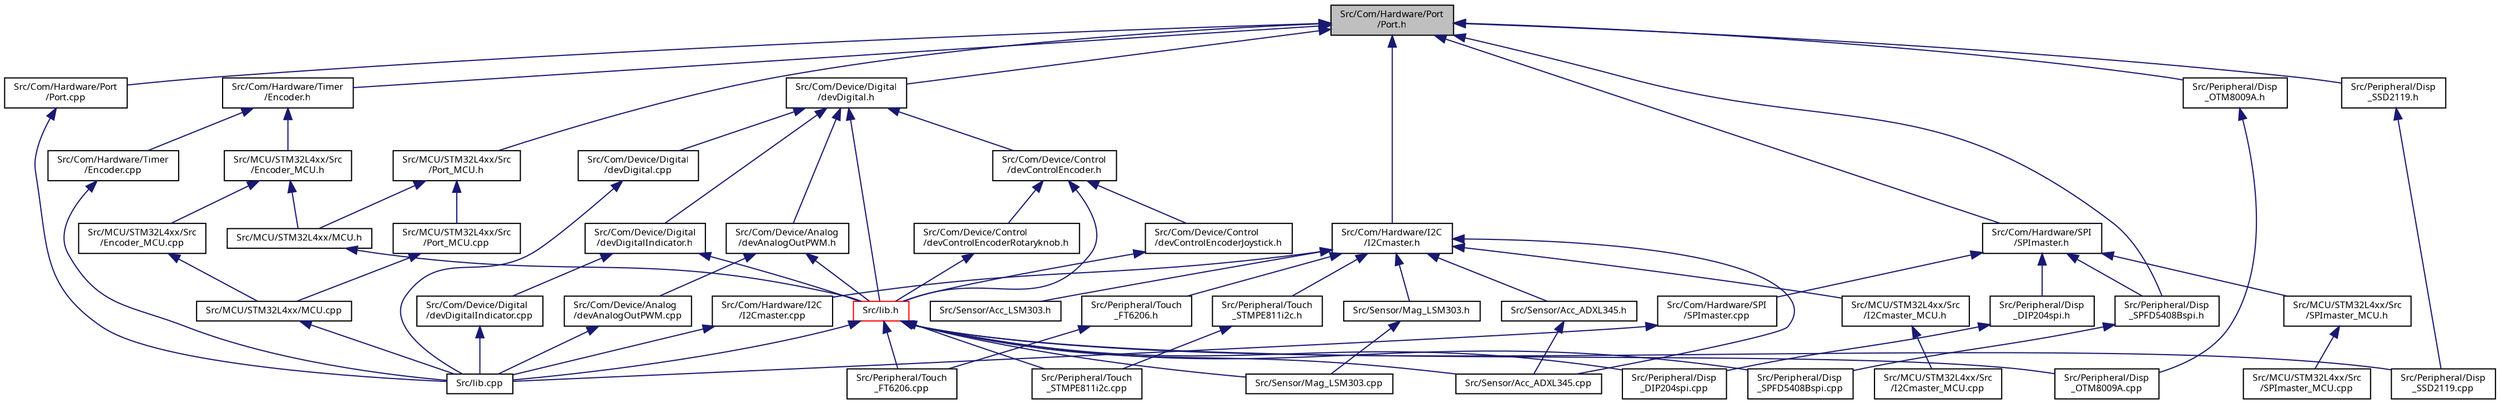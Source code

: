 digraph "Src/Com/Hardware/Port/Port.h"
{
  edge [fontname="Sans",fontsize="8",labelfontname="Sans",labelfontsize="8"];
  node [fontname="Sans",fontsize="8",shape=record];
  Node1 [label="Src/Com/Hardware/Port\l/Port.h",height=0.2,width=0.4,color="black", fillcolor="grey75", style="filled", fontcolor="black"];
  Node1 -> Node2 [dir="back",color="midnightblue",fontsize="8",style="solid",fontname="Sans"];
  Node2 [label="Src/Com/Device/Digital\l/devDigital.h",height=0.2,width=0.4,color="black", fillcolor="white", style="filled",URL="$dev_digital_8h.html"];
  Node2 -> Node3 [dir="back",color="midnightblue",fontsize="8",style="solid",fontname="Sans"];
  Node3 [label="Src/Com/Device/Analog\l/devAnalogOutPWM.h",height=0.2,width=0.4,color="black", fillcolor="white", style="filled",URL="$dev_analog_out_p_w_m_8h.html"];
  Node3 -> Node4 [dir="back",color="midnightblue",fontsize="8",style="solid",fontname="Sans"];
  Node4 [label="Src/lib.h",height=0.2,width=0.4,color="red", fillcolor="white", style="filled",URL="$lib_8h.html",tooltip="Library main include file. "];
  Node4 -> Node5 [dir="back",color="midnightblue",fontsize="8",style="solid",fontname="Sans"];
  Node5 [label="Src/lib.cpp",height=0.2,width=0.4,color="black", fillcolor="white", style="filled",URL="$lib_8cpp.html",tooltip="Summary of complete library code. "];
  Node4 -> Node6 [dir="back",color="midnightblue",fontsize="8",style="solid",fontname="Sans"];
  Node6 [label="Src/Peripheral/Disp\l_DIP204spi.cpp",height=0.2,width=0.4,color="black", fillcolor="white", style="filled",URL="$_disp___d_i_p204spi_8cpp.html"];
  Node4 -> Node7 [dir="back",color="midnightblue",fontsize="8",style="solid",fontname="Sans"];
  Node7 [label="Src/Peripheral/Disp\l_OTM8009A.cpp",height=0.2,width=0.4,color="black", fillcolor="white", style="filled",URL="$_disp___o_t_m8009_a_8cpp.html"];
  Node4 -> Node8 [dir="back",color="midnightblue",fontsize="8",style="solid",fontname="Sans"];
  Node8 [label="Src/Peripheral/Disp\l_SPFD5408Bspi.cpp",height=0.2,width=0.4,color="black", fillcolor="white", style="filled",URL="$_disp___s_p_f_d5408_bspi_8cpp.html"];
  Node4 -> Node9 [dir="back",color="midnightblue",fontsize="8",style="solid",fontname="Sans"];
  Node9 [label="Src/Peripheral/Disp\l_SSD2119.cpp",height=0.2,width=0.4,color="black", fillcolor="white", style="filled",URL="$_disp___s_s_d2119_8cpp.html"];
  Node4 -> Node10 [dir="back",color="midnightblue",fontsize="8",style="solid",fontname="Sans"];
  Node10 [label="Src/Peripheral/Touch\l_FT6206.cpp",height=0.2,width=0.4,color="black", fillcolor="white", style="filled",URL="$_touch___f_t6206_8cpp.html"];
  Node4 -> Node11 [dir="back",color="midnightblue",fontsize="8",style="solid",fontname="Sans"];
  Node11 [label="Src/Peripheral/Touch\l_STMPE811i2c.cpp",height=0.2,width=0.4,color="black", fillcolor="white", style="filled",URL="$_touch___s_t_m_p_e811i2c_8cpp.html"];
  Node4 -> Node12 [dir="back",color="midnightblue",fontsize="8",style="solid",fontname="Sans"];
  Node12 [label="Src/Sensor/Acc_ADXL345.cpp",height=0.2,width=0.4,color="black", fillcolor="white", style="filled",URL="$_acc___a_d_x_l345_8cpp.html"];
  Node4 -> Node13 [dir="back",color="midnightblue",fontsize="8",style="solid",fontname="Sans"];
  Node13 [label="Src/Sensor/Mag_LSM303.cpp",height=0.2,width=0.4,color="black", fillcolor="white", style="filled",URL="$_mag___l_s_m303_8cpp.html"];
  Node3 -> Node14 [dir="back",color="midnightblue",fontsize="8",style="solid",fontname="Sans"];
  Node14 [label="Src/Com/Device/Analog\l/devAnalogOutPWM.cpp",height=0.2,width=0.4,color="black", fillcolor="white", style="filled",URL="$dev_analog_out_p_w_m_8cpp.html"];
  Node14 -> Node5 [dir="back",color="midnightblue",fontsize="8",style="solid",fontname="Sans"];
  Node2 -> Node4 [dir="back",color="midnightblue",fontsize="8",style="solid",fontname="Sans"];
  Node2 -> Node15 [dir="back",color="midnightblue",fontsize="8",style="solid",fontname="Sans"];
  Node15 [label="Src/Com/Device/Digital\l/devDigitalIndicator.h",height=0.2,width=0.4,color="black", fillcolor="white", style="filled",URL="$dev_digital_indicator_8h.html"];
  Node15 -> Node4 [dir="back",color="midnightblue",fontsize="8",style="solid",fontname="Sans"];
  Node15 -> Node16 [dir="back",color="midnightblue",fontsize="8",style="solid",fontname="Sans"];
  Node16 [label="Src/Com/Device/Digital\l/devDigitalIndicator.cpp",height=0.2,width=0.4,color="black", fillcolor="white", style="filled",URL="$dev_digital_indicator_8cpp_source.html"];
  Node16 -> Node5 [dir="back",color="midnightblue",fontsize="8",style="solid",fontname="Sans"];
  Node2 -> Node17 [dir="back",color="midnightblue",fontsize="8",style="solid",fontname="Sans"];
  Node17 [label="Src/Com/Device/Control\l/devControlEncoder.h",height=0.2,width=0.4,color="black", fillcolor="white", style="filled",URL="$dev_control_encoder_8h.html"];
  Node17 -> Node4 [dir="back",color="midnightblue",fontsize="8",style="solid",fontname="Sans"];
  Node17 -> Node18 [dir="back",color="midnightblue",fontsize="8",style="solid",fontname="Sans"];
  Node18 [label="Src/Com/Device/Control\l/devControlEncoderJoystick.h",height=0.2,width=0.4,color="black", fillcolor="white", style="filled",URL="$dev_control_encoder_joystick_8h.html"];
  Node18 -> Node4 [dir="back",color="midnightblue",fontsize="8",style="solid",fontname="Sans"];
  Node17 -> Node19 [dir="back",color="midnightblue",fontsize="8",style="solid",fontname="Sans"];
  Node19 [label="Src/Com/Device/Control\l/devControlEncoderRotaryknob.h",height=0.2,width=0.4,color="black", fillcolor="white", style="filled",URL="$dev_control_encoder_rotaryknob_8h.html"];
  Node19 -> Node4 [dir="back",color="midnightblue",fontsize="8",style="solid",fontname="Sans"];
  Node2 -> Node20 [dir="back",color="midnightblue",fontsize="8",style="solid",fontname="Sans"];
  Node20 [label="Src/Com/Device/Digital\l/devDigital.cpp",height=0.2,width=0.4,color="black", fillcolor="white", style="filled",URL="$dev_digital_8cpp.html"];
  Node20 -> Node5 [dir="back",color="midnightblue",fontsize="8",style="solid",fontname="Sans"];
  Node1 -> Node21 [dir="back",color="midnightblue",fontsize="8",style="solid",fontname="Sans"];
  Node21 [label="Src/Com/Hardware/Timer\l/Encoder.h",height=0.2,width=0.4,color="black", fillcolor="white", style="filled",URL="$_encoder_8h.html"];
  Node21 -> Node22 [dir="back",color="midnightblue",fontsize="8",style="solid",fontname="Sans"];
  Node22 [label="Src/Com/Hardware/Timer\l/Encoder.cpp",height=0.2,width=0.4,color="black", fillcolor="white", style="filled",URL="$_encoder_8cpp.html"];
  Node22 -> Node5 [dir="back",color="midnightblue",fontsize="8",style="solid",fontname="Sans"];
  Node21 -> Node23 [dir="back",color="midnightblue",fontsize="8",style="solid",fontname="Sans"];
  Node23 [label="Src/MCU/STM32L4xx/Src\l/Encoder_MCU.h",height=0.2,width=0.4,color="black", fillcolor="white", style="filled",URL="$_encoder___m_c_u_8h.html"];
  Node23 -> Node24 [dir="back",color="midnightblue",fontsize="8",style="solid",fontname="Sans"];
  Node24 [label="Src/MCU/STM32L4xx/Src\l/Encoder_MCU.cpp",height=0.2,width=0.4,color="black", fillcolor="white", style="filled",URL="$_encoder___m_c_u_8cpp.html"];
  Node24 -> Node25 [dir="back",color="midnightblue",fontsize="8",style="solid",fontname="Sans"];
  Node25 [label="Src/MCU/STM32L4xx/MCU.cpp",height=0.2,width=0.4,color="black", fillcolor="white", style="filled",URL="$_m_c_u_8cpp_source.html"];
  Node25 -> Node5 [dir="back",color="midnightblue",fontsize="8",style="solid",fontname="Sans"];
  Node23 -> Node26 [dir="back",color="midnightblue",fontsize="8",style="solid",fontname="Sans"];
  Node26 [label="Src/MCU/STM32L4xx/MCU.h",height=0.2,width=0.4,color="black", fillcolor="white", style="filled",URL="$_m_c_u_8h_source.html"];
  Node26 -> Node4 [dir="back",color="midnightblue",fontsize="8",style="solid",fontname="Sans"];
  Node1 -> Node27 [dir="back",color="midnightblue",fontsize="8",style="solid",fontname="Sans"];
  Node27 [label="Src/Com/Hardware/I2C\l/I2Cmaster.h",height=0.2,width=0.4,color="black", fillcolor="white", style="filled",URL="$_i2_cmaster_8h.html"];
  Node27 -> Node28 [dir="back",color="midnightblue",fontsize="8",style="solid",fontname="Sans"];
  Node28 [label="Src/Com/Hardware/I2C\l/I2Cmaster.cpp",height=0.2,width=0.4,color="black", fillcolor="white", style="filled",URL="$_i2_cmaster_8cpp.html"];
  Node28 -> Node5 [dir="back",color="midnightblue",fontsize="8",style="solid",fontname="Sans"];
  Node27 -> Node29 [dir="back",color="midnightblue",fontsize="8",style="solid",fontname="Sans"];
  Node29 [label="Src/MCU/STM32L4xx/Src\l/I2Cmaster_MCU.h",height=0.2,width=0.4,color="black", fillcolor="white", style="filled",URL="$_i2_cmaster___m_c_u_8h.html"];
  Node29 -> Node30 [dir="back",color="midnightblue",fontsize="8",style="solid",fontname="Sans"];
  Node30 [label="Src/MCU/STM32L4xx/Src\l/I2Cmaster_MCU.cpp",height=0.2,width=0.4,color="black", fillcolor="white", style="filled",URL="$_i2_cmaster___m_c_u_8cpp.html"];
  Node27 -> Node31 [dir="back",color="midnightblue",fontsize="8",style="solid",fontname="Sans"];
  Node31 [label="Src/Peripheral/Touch\l_FT6206.h",height=0.2,width=0.4,color="black", fillcolor="white", style="filled",URL="$_touch___f_t6206_8h.html"];
  Node31 -> Node10 [dir="back",color="midnightblue",fontsize="8",style="solid",fontname="Sans"];
  Node27 -> Node32 [dir="back",color="midnightblue",fontsize="8",style="solid",fontname="Sans"];
  Node32 [label="Src/Peripheral/Touch\l_STMPE811i2c.h",height=0.2,width=0.4,color="black", fillcolor="white", style="filled",URL="$_touch___s_t_m_p_e811i2c_8h.html"];
  Node32 -> Node11 [dir="back",color="midnightblue",fontsize="8",style="solid",fontname="Sans"];
  Node27 -> Node12 [dir="back",color="midnightblue",fontsize="8",style="solid",fontname="Sans"];
  Node27 -> Node33 [dir="back",color="midnightblue",fontsize="8",style="solid",fontname="Sans"];
  Node33 [label="Src/Sensor/Acc_ADXL345.h",height=0.2,width=0.4,color="black", fillcolor="white", style="filled",URL="$_acc___a_d_x_l345_8h.html"];
  Node33 -> Node12 [dir="back",color="midnightblue",fontsize="8",style="solid",fontname="Sans"];
  Node27 -> Node34 [dir="back",color="midnightblue",fontsize="8",style="solid",fontname="Sans"];
  Node34 [label="Src/Sensor/Acc_LSM303.h",height=0.2,width=0.4,color="black", fillcolor="white", style="filled",URL="$_acc___l_s_m303_8h.html"];
  Node27 -> Node35 [dir="back",color="midnightblue",fontsize="8",style="solid",fontname="Sans"];
  Node35 [label="Src/Sensor/Mag_LSM303.h",height=0.2,width=0.4,color="black", fillcolor="white", style="filled",URL="$_mag___l_s_m303_8h.html"];
  Node35 -> Node13 [dir="back",color="midnightblue",fontsize="8",style="solid",fontname="Sans"];
  Node1 -> Node36 [dir="back",color="midnightblue",fontsize="8",style="solid",fontname="Sans"];
  Node36 [label="Src/Com/Hardware/Port\l/Port.cpp",height=0.2,width=0.4,color="black", fillcolor="white", style="filled",URL="$_port_8cpp.html"];
  Node36 -> Node5 [dir="back",color="midnightblue",fontsize="8",style="solid",fontname="Sans"];
  Node1 -> Node37 [dir="back",color="midnightblue",fontsize="8",style="solid",fontname="Sans"];
  Node37 [label="Src/Com/Hardware/SPI\l/SPImaster.h",height=0.2,width=0.4,color="black", fillcolor="white", style="filled",URL="$_s_p_imaster_8h.html"];
  Node37 -> Node38 [dir="back",color="midnightblue",fontsize="8",style="solid",fontname="Sans"];
  Node38 [label="Src/Com/Hardware/SPI\l/SPImaster.cpp",height=0.2,width=0.4,color="black", fillcolor="white", style="filled",URL="$_s_p_imaster_8cpp.html"];
  Node38 -> Node5 [dir="back",color="midnightblue",fontsize="8",style="solid",fontname="Sans"];
  Node37 -> Node39 [dir="back",color="midnightblue",fontsize="8",style="solid",fontname="Sans"];
  Node39 [label="Src/MCU/STM32L4xx/Src\l/SPImaster_MCU.h",height=0.2,width=0.4,color="black", fillcolor="white", style="filled",URL="$_s_p_imaster___m_c_u_8h.html"];
  Node39 -> Node40 [dir="back",color="midnightblue",fontsize="8",style="solid",fontname="Sans"];
  Node40 [label="Src/MCU/STM32L4xx/Src\l/SPImaster_MCU.cpp",height=0.2,width=0.4,color="black", fillcolor="white", style="filled",URL="$_s_p_imaster___m_c_u_8cpp.html"];
  Node37 -> Node41 [dir="back",color="midnightblue",fontsize="8",style="solid",fontname="Sans"];
  Node41 [label="Src/Peripheral/Disp\l_DIP204spi.h",height=0.2,width=0.4,color="black", fillcolor="white", style="filled",URL="$_disp___d_i_p204spi_8h.html"];
  Node41 -> Node6 [dir="back",color="midnightblue",fontsize="8",style="solid",fontname="Sans"];
  Node37 -> Node42 [dir="back",color="midnightblue",fontsize="8",style="solid",fontname="Sans"];
  Node42 [label="Src/Peripheral/Disp\l_SPFD5408Bspi.h",height=0.2,width=0.4,color="black", fillcolor="white", style="filled",URL="$_disp___s_p_f_d5408_bspi_8h.html"];
  Node42 -> Node8 [dir="back",color="midnightblue",fontsize="8",style="solid",fontname="Sans"];
  Node1 -> Node43 [dir="back",color="midnightblue",fontsize="8",style="solid",fontname="Sans"];
  Node43 [label="Src/MCU/STM32L4xx/Src\l/Port_MCU.h",height=0.2,width=0.4,color="black", fillcolor="white", style="filled",URL="$_port___m_c_u_8h.html"];
  Node43 -> Node44 [dir="back",color="midnightblue",fontsize="8",style="solid",fontname="Sans"];
  Node44 [label="Src/MCU/STM32L4xx/Src\l/Port_MCU.cpp",height=0.2,width=0.4,color="black", fillcolor="white", style="filled",URL="$_port___m_c_u_8cpp.html"];
  Node44 -> Node25 [dir="back",color="midnightblue",fontsize="8",style="solid",fontname="Sans"];
  Node43 -> Node26 [dir="back",color="midnightblue",fontsize="8",style="solid",fontname="Sans"];
  Node1 -> Node45 [dir="back",color="midnightblue",fontsize="8",style="solid",fontname="Sans"];
  Node45 [label="Src/Peripheral/Disp\l_OTM8009A.h",height=0.2,width=0.4,color="black", fillcolor="white", style="filled",URL="$_disp___o_t_m8009_a_8h.html"];
  Node45 -> Node7 [dir="back",color="midnightblue",fontsize="8",style="solid",fontname="Sans"];
  Node1 -> Node42 [dir="back",color="midnightblue",fontsize="8",style="solid",fontname="Sans"];
  Node1 -> Node46 [dir="back",color="midnightblue",fontsize="8",style="solid",fontname="Sans"];
  Node46 [label="Src/Peripheral/Disp\l_SSD2119.h",height=0.2,width=0.4,color="black", fillcolor="white", style="filled",URL="$_disp___s_s_d2119_8h.html"];
  Node46 -> Node9 [dir="back",color="midnightblue",fontsize="8",style="solid",fontname="Sans"];
}
